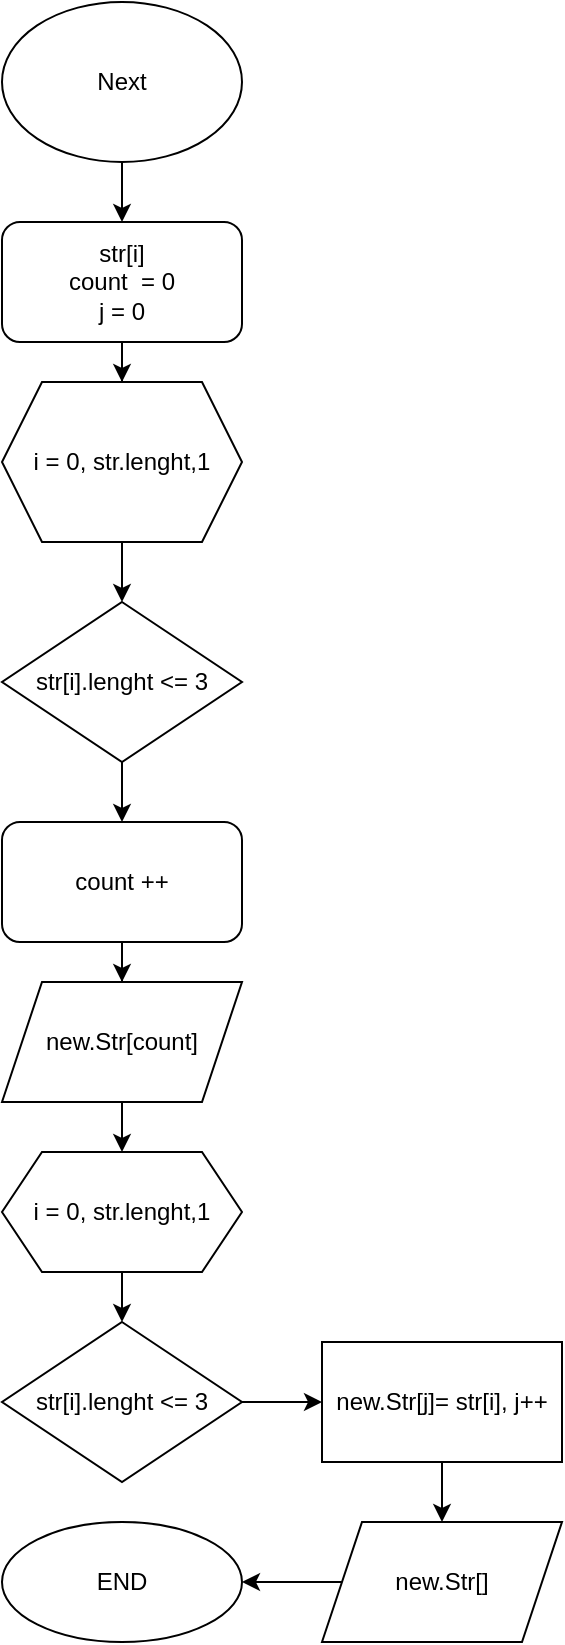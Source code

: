 <mxfile version="20.2.3" type="device"><diagram id="ir9bwY6LpI8G8gw8RAAN" name="Страница 1"><mxGraphModel dx="1673" dy="900" grid="1" gridSize="10" guides="1" tooltips="1" connect="1" arrows="1" fold="1" page="1" pageScale="1" pageWidth="827" pageHeight="1169" math="0" shadow="0"><root><mxCell id="0"/><mxCell id="1" parent="0"/><mxCell id="tEk00Fv9Y9oM8yVz5jBa-3" style="edgeStyle=orthogonalEdgeStyle;rounded=0;orthogonalLoop=1;jettySize=auto;html=1;entryX=0.5;entryY=0;entryDx=0;entryDy=0;" edge="1" parent="1" source="tEk00Fv9Y9oM8yVz5jBa-1" target="tEk00Fv9Y9oM8yVz5jBa-2"><mxGeometry relative="1" as="geometry"/></mxCell><mxCell id="tEk00Fv9Y9oM8yVz5jBa-1" value="Next" style="ellipse;whiteSpace=wrap;html=1;" vertex="1" parent="1"><mxGeometry x="350" y="10" width="120" height="80" as="geometry"/></mxCell><mxCell id="tEk00Fv9Y9oM8yVz5jBa-5" value="" style="edgeStyle=orthogonalEdgeStyle;rounded=0;orthogonalLoop=1;jettySize=auto;html=1;" edge="1" parent="1" source="tEk00Fv9Y9oM8yVz5jBa-2" target="tEk00Fv9Y9oM8yVz5jBa-4"><mxGeometry relative="1" as="geometry"/></mxCell><mxCell id="tEk00Fv9Y9oM8yVz5jBa-2" value="str[i]&lt;br&gt;count&amp;nbsp; = 0&lt;br&gt;j = 0" style="rounded=1;whiteSpace=wrap;html=1;" vertex="1" parent="1"><mxGeometry x="350" y="120" width="120" height="60" as="geometry"/></mxCell><mxCell id="tEk00Fv9Y9oM8yVz5jBa-7" value="" style="edgeStyle=orthogonalEdgeStyle;rounded=0;orthogonalLoop=1;jettySize=auto;html=1;" edge="1" parent="1" source="tEk00Fv9Y9oM8yVz5jBa-4" target="tEk00Fv9Y9oM8yVz5jBa-6"><mxGeometry relative="1" as="geometry"/></mxCell><mxCell id="tEk00Fv9Y9oM8yVz5jBa-4" value="i = 0, str.lenght,1" style="shape=hexagon;perimeter=hexagonPerimeter2;whiteSpace=wrap;html=1;fixedSize=1;" vertex="1" parent="1"><mxGeometry x="350" y="200" width="120" height="80" as="geometry"/></mxCell><mxCell id="tEk00Fv9Y9oM8yVz5jBa-9" value="" style="edgeStyle=orthogonalEdgeStyle;rounded=0;orthogonalLoop=1;jettySize=auto;html=1;" edge="1" parent="1" source="tEk00Fv9Y9oM8yVz5jBa-6" target="tEk00Fv9Y9oM8yVz5jBa-8"><mxGeometry relative="1" as="geometry"/></mxCell><mxCell id="tEk00Fv9Y9oM8yVz5jBa-6" value="str[i].lenght &amp;lt;= 3" style="rhombus;whiteSpace=wrap;html=1;" vertex="1" parent="1"><mxGeometry x="350" y="310" width="120" height="80" as="geometry"/></mxCell><mxCell id="tEk00Fv9Y9oM8yVz5jBa-11" value="" style="edgeStyle=orthogonalEdgeStyle;rounded=0;orthogonalLoop=1;jettySize=auto;html=1;" edge="1" parent="1" source="tEk00Fv9Y9oM8yVz5jBa-8" target="tEk00Fv9Y9oM8yVz5jBa-10"><mxGeometry relative="1" as="geometry"/></mxCell><mxCell id="tEk00Fv9Y9oM8yVz5jBa-8" value="count ++" style="rounded=1;whiteSpace=wrap;html=1;" vertex="1" parent="1"><mxGeometry x="350" y="420" width="120" height="60" as="geometry"/></mxCell><mxCell id="tEk00Fv9Y9oM8yVz5jBa-13" value="" style="edgeStyle=orthogonalEdgeStyle;rounded=0;orthogonalLoop=1;jettySize=auto;html=1;" edge="1" parent="1" source="tEk00Fv9Y9oM8yVz5jBa-10" target="tEk00Fv9Y9oM8yVz5jBa-12"><mxGeometry relative="1" as="geometry"/></mxCell><mxCell id="tEk00Fv9Y9oM8yVz5jBa-10" value="new.Str[count]" style="shape=parallelogram;perimeter=parallelogramPerimeter;whiteSpace=wrap;html=1;fixedSize=1;" vertex="1" parent="1"><mxGeometry x="350" y="500" width="120" height="60" as="geometry"/></mxCell><mxCell id="tEk00Fv9Y9oM8yVz5jBa-15" value="" style="edgeStyle=orthogonalEdgeStyle;rounded=0;orthogonalLoop=1;jettySize=auto;html=1;" edge="1" parent="1" source="tEk00Fv9Y9oM8yVz5jBa-12" target="tEk00Fv9Y9oM8yVz5jBa-14"><mxGeometry relative="1" as="geometry"/></mxCell><mxCell id="tEk00Fv9Y9oM8yVz5jBa-12" value="i = 0, str.lenght,1" style="shape=hexagon;perimeter=hexagonPerimeter2;whiteSpace=wrap;html=1;fixedSize=1;" vertex="1" parent="1"><mxGeometry x="350" y="585" width="120" height="60" as="geometry"/></mxCell><mxCell id="tEk00Fv9Y9oM8yVz5jBa-17" value="" style="edgeStyle=orthogonalEdgeStyle;rounded=0;orthogonalLoop=1;jettySize=auto;html=1;" edge="1" parent="1" source="tEk00Fv9Y9oM8yVz5jBa-14" target="tEk00Fv9Y9oM8yVz5jBa-16"><mxGeometry relative="1" as="geometry"/></mxCell><mxCell id="tEk00Fv9Y9oM8yVz5jBa-14" value="str[i].lenght &amp;lt;= 3" style="rhombus;whiteSpace=wrap;html=1;" vertex="1" parent="1"><mxGeometry x="350" y="670" width="120" height="80" as="geometry"/></mxCell><mxCell id="tEk00Fv9Y9oM8yVz5jBa-19" value="" style="edgeStyle=orthogonalEdgeStyle;rounded=0;orthogonalLoop=1;jettySize=auto;html=1;" edge="1" parent="1" source="tEk00Fv9Y9oM8yVz5jBa-16" target="tEk00Fv9Y9oM8yVz5jBa-18"><mxGeometry relative="1" as="geometry"/></mxCell><mxCell id="tEk00Fv9Y9oM8yVz5jBa-16" value="new.Str[j]= str[i], j++" style="whiteSpace=wrap;html=1;" vertex="1" parent="1"><mxGeometry x="510" y="680" width="120" height="60" as="geometry"/></mxCell><mxCell id="tEk00Fv9Y9oM8yVz5jBa-21" value="" style="edgeStyle=orthogonalEdgeStyle;rounded=0;orthogonalLoop=1;jettySize=auto;html=1;" edge="1" parent="1" source="tEk00Fv9Y9oM8yVz5jBa-18" target="tEk00Fv9Y9oM8yVz5jBa-20"><mxGeometry relative="1" as="geometry"/></mxCell><mxCell id="tEk00Fv9Y9oM8yVz5jBa-18" value="new.Str[]" style="shape=parallelogram;perimeter=parallelogramPerimeter;whiteSpace=wrap;html=1;fixedSize=1;" vertex="1" parent="1"><mxGeometry x="510" y="770" width="120" height="60" as="geometry"/></mxCell><mxCell id="tEk00Fv9Y9oM8yVz5jBa-20" value="END" style="ellipse;whiteSpace=wrap;html=1;" vertex="1" parent="1"><mxGeometry x="350" y="770" width="120" height="60" as="geometry"/></mxCell></root></mxGraphModel></diagram></mxfile>